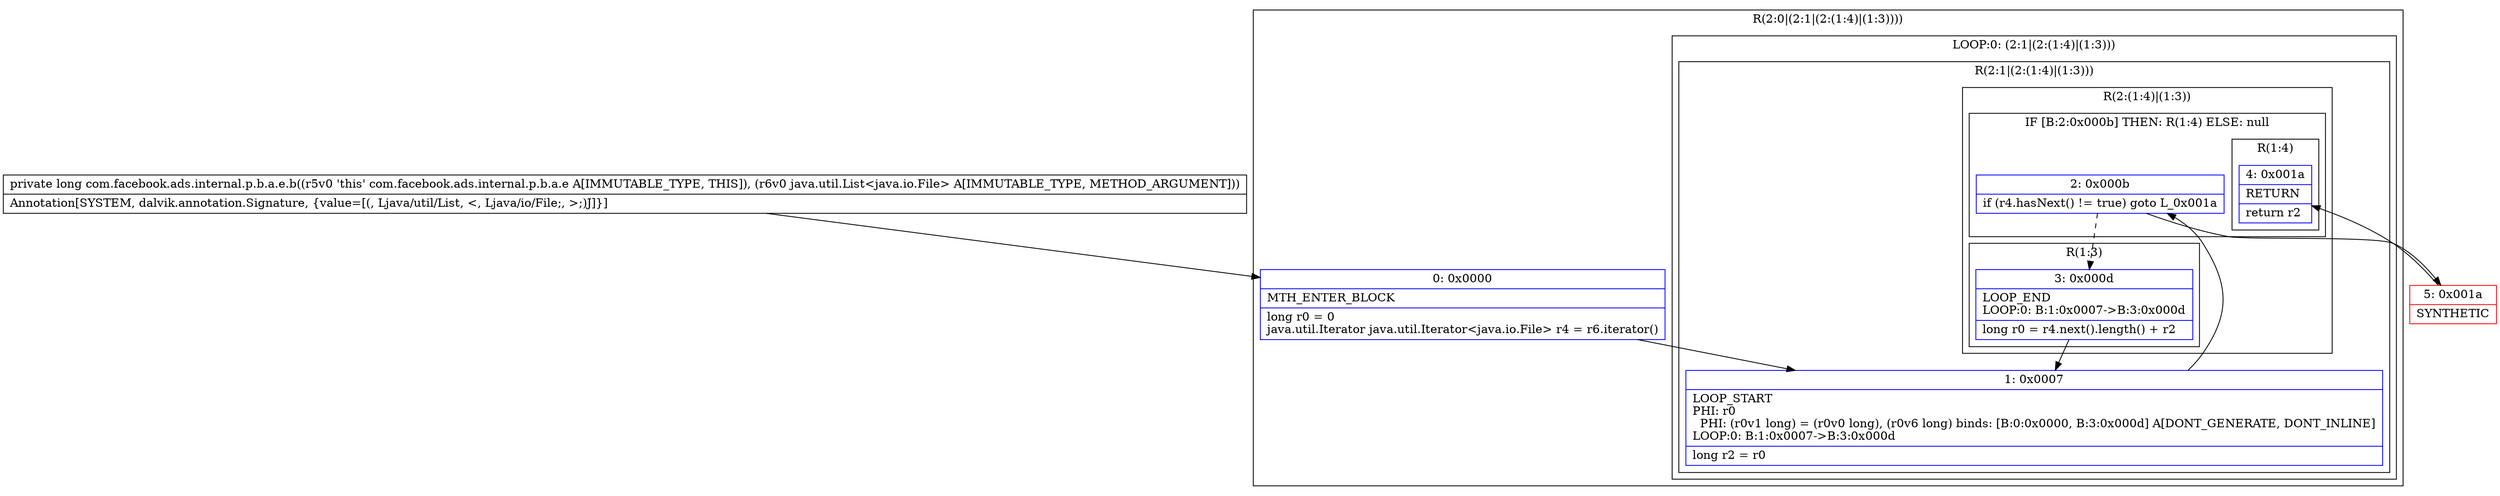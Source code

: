 digraph "CFG forcom.facebook.ads.internal.p.b.a.e.b(Ljava\/util\/List;)J" {
subgraph cluster_Region_1767295583 {
label = "R(2:0|(2:1|(2:(1:4)|(1:3))))";
node [shape=record,color=blue];
Node_0 [shape=record,label="{0\:\ 0x0000|MTH_ENTER_BLOCK\l|long r0 = 0\ljava.util.Iterator java.util.Iterator\<java.io.File\> r4 = r6.iterator()\l}"];
subgraph cluster_LoopRegion_853097016 {
label = "LOOP:0: (2:1|(2:(1:4)|(1:3)))";
node [shape=record,color=blue];
subgraph cluster_Region_304922680 {
label = "R(2:1|(2:(1:4)|(1:3)))";
node [shape=record,color=blue];
Node_1 [shape=record,label="{1\:\ 0x0007|LOOP_START\lPHI: r0 \l  PHI: (r0v1 long) = (r0v0 long), (r0v6 long) binds: [B:0:0x0000, B:3:0x000d] A[DONT_GENERATE, DONT_INLINE]\lLOOP:0: B:1:0x0007\-\>B:3:0x000d\l|long r2 = r0\l}"];
subgraph cluster_Region_877613782 {
label = "R(2:(1:4)|(1:3))";
node [shape=record,color=blue];
subgraph cluster_IfRegion_927362965 {
label = "IF [B:2:0x000b] THEN: R(1:4) ELSE: null";
node [shape=record,color=blue];
Node_2 [shape=record,label="{2\:\ 0x000b|if (r4.hasNext() != true) goto L_0x001a\l}"];
subgraph cluster_Region_1746755344 {
label = "R(1:4)";
node [shape=record,color=blue];
Node_4 [shape=record,label="{4\:\ 0x001a|RETURN\l|return r2\l}"];
}
}
subgraph cluster_Region_468058153 {
label = "R(1:3)";
node [shape=record,color=blue];
Node_3 [shape=record,label="{3\:\ 0x000d|LOOP_END\lLOOP:0: B:1:0x0007\-\>B:3:0x000d\l|long r0 = r4.next().length() + r2\l}"];
}
}
}
}
}
Node_5 [shape=record,color=red,label="{5\:\ 0x001a|SYNTHETIC\l}"];
MethodNode[shape=record,label="{private long com.facebook.ads.internal.p.b.a.e.b((r5v0 'this' com.facebook.ads.internal.p.b.a.e A[IMMUTABLE_TYPE, THIS]), (r6v0 java.util.List\<java.io.File\> A[IMMUTABLE_TYPE, METHOD_ARGUMENT]))  | Annotation[SYSTEM, dalvik.annotation.Signature, \{value=[(, Ljava\/util\/List, \<, Ljava\/io\/File;, \>;)J]\}]\l}"];
MethodNode -> Node_0;
Node_0 -> Node_1;
Node_1 -> Node_2;
Node_2 -> Node_3[style=dashed];
Node_2 -> Node_5;
Node_3 -> Node_1;
Node_5 -> Node_4;
}

